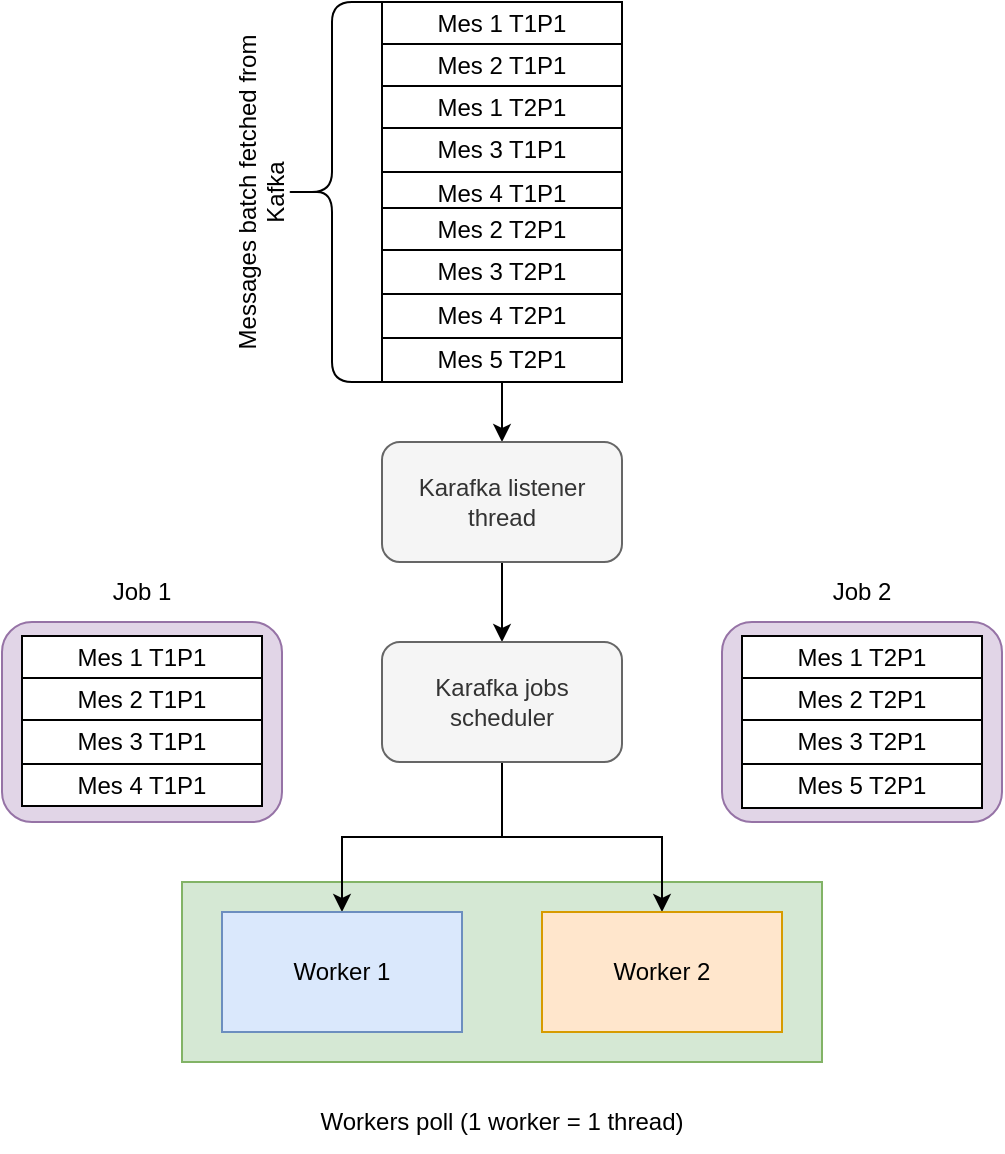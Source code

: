 <mxfile version="18.0.3" type="device"><diagram id="5MEDvAFeYffe5azA51Cg" name="Page-1"><mxGraphModel dx="1422" dy="756" grid="1" gridSize="10" guides="1" tooltips="1" connect="1" arrows="1" fold="1" page="1" pageScale="1" pageWidth="827" pageHeight="1169" math="0" shadow="0"><root><mxCell id="0"/><mxCell id="1" parent="0"/><mxCell id="sVeWqbNHOjV_k64MlXye-40" value="" style="rounded=1;whiteSpace=wrap;html=1;fillColor=#e1d5e7;strokeColor=#9673a6;" vertex="1" parent="1"><mxGeometry x="510" y="350" width="140" height="100" as="geometry"/></mxCell><mxCell id="sVeWqbNHOjV_k64MlXye-39" value="" style="rounded=1;whiteSpace=wrap;html=1;fillColor=#e1d5e7;strokeColor=#9673a6;" vertex="1" parent="1"><mxGeometry x="150" y="350" width="140" height="100" as="geometry"/></mxCell><mxCell id="sVeWqbNHOjV_k64MlXye-22" value="" style="rounded=0;whiteSpace=wrap;html=1;fillColor=#d5e8d4;strokeColor=#82b366;" vertex="1" parent="1"><mxGeometry x="240" y="480" width="320" height="90" as="geometry"/></mxCell><mxCell id="sVeWqbNHOjV_k64MlXye-15" style="edgeStyle=orthogonalEdgeStyle;rounded=0;orthogonalLoop=1;jettySize=auto;html=1;entryX=0.5;entryY=0;entryDx=0;entryDy=0;" edge="1" parent="1" source="sVeWqbNHOjV_k64MlXye-1" target="sVeWqbNHOjV_k64MlXye-13"><mxGeometry relative="1" as="geometry"/></mxCell><mxCell id="sVeWqbNHOjV_k64MlXye-1" value="" style="rounded=0;whiteSpace=wrap;html=1;" vertex="1" parent="1"><mxGeometry x="340" y="40" width="120" height="190" as="geometry"/></mxCell><mxCell id="sVeWqbNHOjV_k64MlXye-3" value="&lt;div&gt;Mes 1 T1P1&lt;/div&gt;" style="rounded=0;whiteSpace=wrap;html=1;" vertex="1" parent="1"><mxGeometry x="340" y="40" width="120" height="21" as="geometry"/></mxCell><mxCell id="sVeWqbNHOjV_k64MlXye-5" value="Mes 2 T1P1" style="rounded=0;whiteSpace=wrap;html=1;" vertex="1" parent="1"><mxGeometry x="340" y="61" width="120" height="21" as="geometry"/></mxCell><mxCell id="sVeWqbNHOjV_k64MlXye-6" value="Mes 1 T2P1" style="rounded=0;whiteSpace=wrap;html=1;" vertex="1" parent="1"><mxGeometry x="340" y="82" width="120" height="21" as="geometry"/></mxCell><mxCell id="sVeWqbNHOjV_k64MlXye-7" value="Mes 3 T1P1" style="rounded=0;whiteSpace=wrap;html=1;" vertex="1" parent="1"><mxGeometry x="340" y="103" width="120" height="22" as="geometry"/></mxCell><mxCell id="sVeWqbNHOjV_k64MlXye-8" value="Mes 4 T1P1" style="rounded=0;whiteSpace=wrap;html=1;" vertex="1" parent="1"><mxGeometry x="340" y="125" width="120" height="21" as="geometry"/></mxCell><mxCell id="sVeWqbNHOjV_k64MlXye-9" value="Mes 2 T2P1" style="rounded=0;whiteSpace=wrap;html=1;" vertex="1" parent="1"><mxGeometry x="340" y="143" width="120" height="21" as="geometry"/></mxCell><mxCell id="sVeWqbNHOjV_k64MlXye-10" value="Mes 3 T2P1" style="rounded=0;whiteSpace=wrap;html=1;" vertex="1" parent="1"><mxGeometry x="340" y="164" width="120" height="22" as="geometry"/></mxCell><mxCell id="sVeWqbNHOjV_k64MlXye-11" value="Mes 4 T2P1" style="rounded=0;whiteSpace=wrap;html=1;" vertex="1" parent="1"><mxGeometry x="340" y="186" width="120" height="22" as="geometry"/></mxCell><mxCell id="sVeWqbNHOjV_k64MlXye-12" value="Mes 5 T2P1" style="rounded=0;whiteSpace=wrap;html=1;" vertex="1" parent="1"><mxGeometry x="340" y="208" width="120" height="22" as="geometry"/></mxCell><mxCell id="sVeWqbNHOjV_k64MlXye-17" value="" style="edgeStyle=orthogonalEdgeStyle;rounded=0;orthogonalLoop=1;jettySize=auto;html=1;" edge="1" parent="1" source="sVeWqbNHOjV_k64MlXye-13" target="sVeWqbNHOjV_k64MlXye-16"><mxGeometry relative="1" as="geometry"/></mxCell><mxCell id="sVeWqbNHOjV_k64MlXye-13" value="Karafka listener thread" style="rounded=1;whiteSpace=wrap;html=1;fillColor=#f5f5f5;fontColor=#333333;strokeColor=#666666;" vertex="1" parent="1"><mxGeometry x="340" y="260" width="120" height="60" as="geometry"/></mxCell><mxCell id="sVeWqbNHOjV_k64MlXye-37" style="edgeStyle=orthogonalEdgeStyle;rounded=0;orthogonalLoop=1;jettySize=auto;html=1;entryX=0.5;entryY=0;entryDx=0;entryDy=0;" edge="1" parent="1" source="sVeWqbNHOjV_k64MlXye-16" target="sVeWqbNHOjV_k64MlXye-24"><mxGeometry relative="1" as="geometry"/></mxCell><mxCell id="sVeWqbNHOjV_k64MlXye-38" style="edgeStyle=orthogonalEdgeStyle;rounded=0;orthogonalLoop=1;jettySize=auto;html=1;entryX=0.5;entryY=0;entryDx=0;entryDy=0;" edge="1" parent="1" source="sVeWqbNHOjV_k64MlXye-16" target="sVeWqbNHOjV_k64MlXye-23"><mxGeometry relative="1" as="geometry"/></mxCell><mxCell id="sVeWqbNHOjV_k64MlXye-16" value="Karafka jobs scheduler" style="rounded=1;whiteSpace=wrap;html=1;fillColor=#f5f5f5;fontColor=#333333;strokeColor=#666666;" vertex="1" parent="1"><mxGeometry x="340" y="360" width="120" height="60" as="geometry"/></mxCell><mxCell id="sVeWqbNHOjV_k64MlXye-20" value="Messages batch fetched from Kafka&lt;br&gt;&lt;br&gt;&lt;div&gt;&lt;br&gt;&lt;/div&gt;&lt;div&gt;&lt;br&gt;&lt;/div&gt;" style="shape=curlyBracket;whiteSpace=wrap;html=1;rounded=1;horizontal=0;size=0.5;verticalAlign=bottom;" vertex="1" parent="1"><mxGeometry x="290" y="40" width="50" height="190" as="geometry"/></mxCell><mxCell id="sVeWqbNHOjV_k64MlXye-23" value="Worker 1" style="rounded=0;whiteSpace=wrap;html=1;fillColor=#dae8fc;strokeColor=#6c8ebf;" vertex="1" parent="1"><mxGeometry x="260" y="495" width="120" height="60" as="geometry"/></mxCell><mxCell id="sVeWqbNHOjV_k64MlXye-24" value="Worker 2" style="rounded=0;whiteSpace=wrap;html=1;fillColor=#ffe6cc;strokeColor=#d79b00;" vertex="1" parent="1"><mxGeometry x="420" y="495" width="120" height="60" as="geometry"/></mxCell><mxCell id="sVeWqbNHOjV_k64MlXye-28" value="&lt;div&gt;Mes 1 T1P1&lt;/div&gt;" style="rounded=0;whiteSpace=wrap;html=1;" vertex="1" parent="1"><mxGeometry x="160" y="357" width="120" height="21" as="geometry"/></mxCell><mxCell id="sVeWqbNHOjV_k64MlXye-29" value="Mes 2 T1P1" style="rounded=0;whiteSpace=wrap;html=1;" vertex="1" parent="1"><mxGeometry x="160" y="378" width="120" height="21" as="geometry"/></mxCell><mxCell id="sVeWqbNHOjV_k64MlXye-30" value="Mes 3 T1P1" style="rounded=0;whiteSpace=wrap;html=1;" vertex="1" parent="1"><mxGeometry x="160" y="399" width="120" height="22" as="geometry"/></mxCell><mxCell id="sVeWqbNHOjV_k64MlXye-31" value="Mes 4 T1P1" style="rounded=0;whiteSpace=wrap;html=1;" vertex="1" parent="1"><mxGeometry x="160" y="421" width="120" height="21" as="geometry"/></mxCell><mxCell id="sVeWqbNHOjV_k64MlXye-33" value="Mes 1 T2P1" style="rounded=0;whiteSpace=wrap;html=1;" vertex="1" parent="1"><mxGeometry x="520" y="357" width="120" height="21" as="geometry"/></mxCell><mxCell id="sVeWqbNHOjV_k64MlXye-34" value="Mes 2 T2P1" style="rounded=0;whiteSpace=wrap;html=1;" vertex="1" parent="1"><mxGeometry x="520" y="378" width="120" height="21" as="geometry"/></mxCell><mxCell id="sVeWqbNHOjV_k64MlXye-35" value="Mes 3 T2P1" style="rounded=0;whiteSpace=wrap;html=1;" vertex="1" parent="1"><mxGeometry x="520" y="399" width="120" height="22" as="geometry"/></mxCell><mxCell id="sVeWqbNHOjV_k64MlXye-36" value="Mes 5 T2P1" style="rounded=0;whiteSpace=wrap;html=1;" vertex="1" parent="1"><mxGeometry x="520" y="421" width="120" height="22" as="geometry"/></mxCell><mxCell id="sVeWqbNHOjV_k64MlXye-42" value="Job 1" style="text;html=1;strokeColor=none;fillColor=none;align=center;verticalAlign=middle;whiteSpace=wrap;rounded=0;" vertex="1" parent="1"><mxGeometry x="190" y="320" width="60" height="30" as="geometry"/></mxCell><mxCell id="sVeWqbNHOjV_k64MlXye-43" value="Job 2" style="text;html=1;strokeColor=none;fillColor=none;align=center;verticalAlign=middle;whiteSpace=wrap;rounded=0;" vertex="1" parent="1"><mxGeometry x="550" y="320" width="60" height="30" as="geometry"/></mxCell><mxCell id="sVeWqbNHOjV_k64MlXye-44" value="Workers poll (1 worker = 1 thread)" style="text;html=1;strokeColor=none;fillColor=none;align=center;verticalAlign=middle;whiteSpace=wrap;rounded=0;" vertex="1" parent="1"><mxGeometry x="240" y="585" width="320" height="30" as="geometry"/></mxCell></root></mxGraphModel></diagram></mxfile>